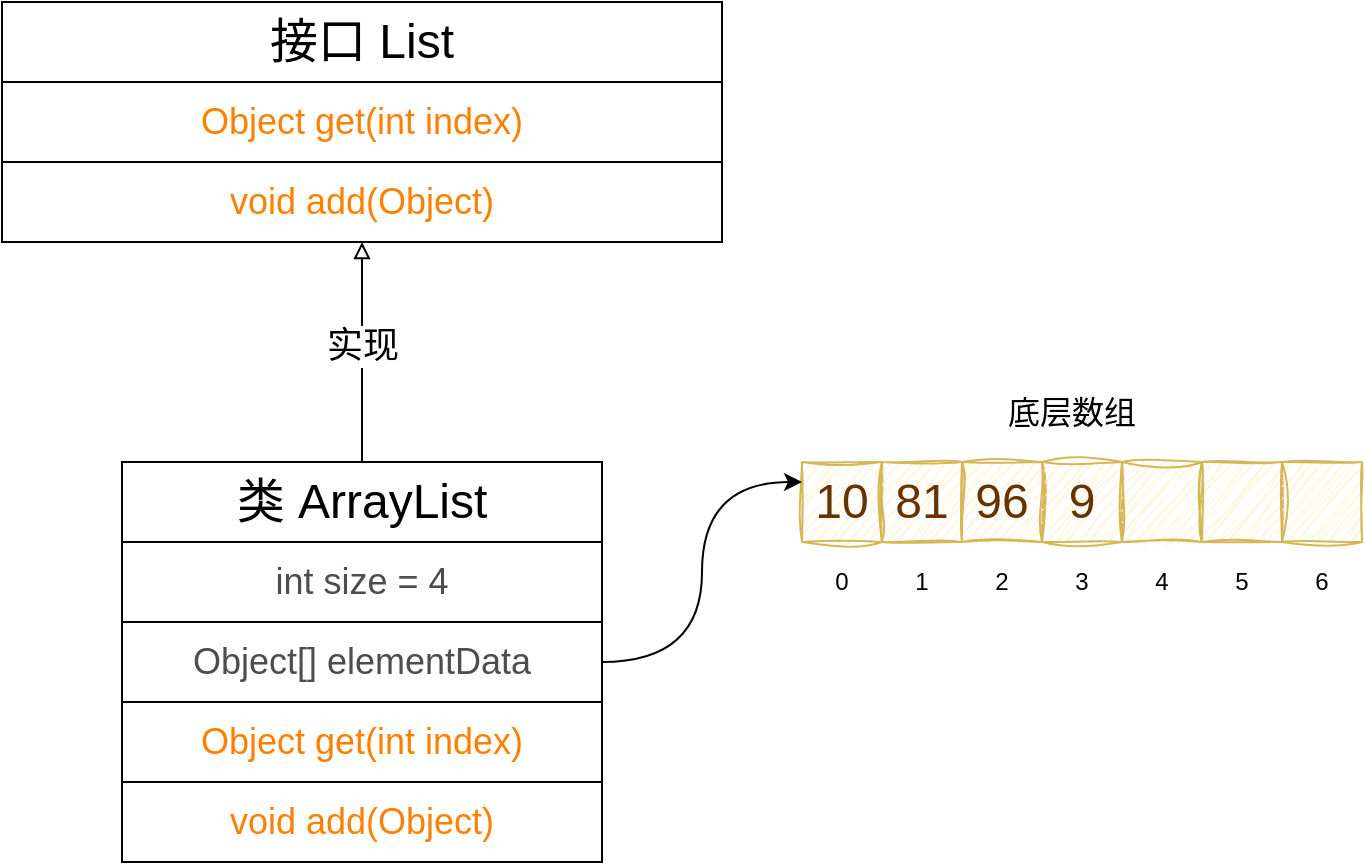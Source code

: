 <mxfile version="28.1.2">
  <diagram name="Page-1" id="97Q3bE4z9ELOOCjvSIZz">
    <mxGraphModel dx="1426" dy="859" grid="1" gridSize="10" guides="1" tooltips="1" connect="1" arrows="1" fold="1" page="1" pageScale="1" pageWidth="850" pageHeight="1100" math="0" shadow="0">
      <root>
        <mxCell id="0" />
        <mxCell id="1" parent="0" />
        <mxCell id="5jVs3YCB2MkBo97WY-wH-1" value="&lt;font style=&quot;color: rgb(102, 51, 0);&quot;&gt;10&lt;/font&gt;" style="whiteSpace=wrap;html=1;aspect=fixed;sketch=1;curveFitting=1;jiggle=2;fillColor=#fff2cc;strokeColor=#d6b656;fontSize=24;" parent="1" vertex="1">
          <mxGeometry x="600" y="280" width="40" height="40" as="geometry" />
        </mxCell>
        <mxCell id="5jVs3YCB2MkBo97WY-wH-2" value="&lt;font style=&quot;color: rgb(102, 51, 0);&quot;&gt;81&lt;/font&gt;" style="whiteSpace=wrap;html=1;aspect=fixed;sketch=1;curveFitting=1;jiggle=2;fillColor=#fff2cc;strokeColor=#d6b656;fontSize=24;" parent="1" vertex="1">
          <mxGeometry x="640" y="280" width="40" height="40" as="geometry" />
        </mxCell>
        <mxCell id="5jVs3YCB2MkBo97WY-wH-3" value="&lt;font style=&quot;color: rgb(102, 51, 0);&quot;&gt;96&lt;/font&gt;" style="whiteSpace=wrap;html=1;aspect=fixed;sketch=1;curveFitting=1;jiggle=2;fillColor=#fff2cc;strokeColor=#d6b656;fontSize=24;" parent="1" vertex="1">
          <mxGeometry x="680" y="280" width="40" height="40" as="geometry" />
        </mxCell>
        <mxCell id="5jVs3YCB2MkBo97WY-wH-4" value="&lt;font style=&quot;color: rgb(102, 51, 0);&quot;&gt;9&lt;/font&gt;" style="whiteSpace=wrap;html=1;aspect=fixed;sketch=1;curveFitting=1;jiggle=2;fillColor=#fff2cc;strokeColor=#d6b656;fontSize=24;" parent="1" vertex="1">
          <mxGeometry x="720" y="280" width="40" height="40" as="geometry" />
        </mxCell>
        <mxCell id="5jVs3YCB2MkBo97WY-wH-5" value="" style="whiteSpace=wrap;html=1;aspect=fixed;sketch=1;curveFitting=1;jiggle=2;fillColor=#fff2cc;strokeColor=#d6b656;" parent="1" vertex="1">
          <mxGeometry x="760" y="280" width="40" height="40" as="geometry" />
        </mxCell>
        <mxCell id="5jVs3YCB2MkBo97WY-wH-6" value="" style="whiteSpace=wrap;html=1;aspect=fixed;sketch=1;curveFitting=1;jiggle=2;fillColor=#fff2cc;strokeColor=#d6b656;" parent="1" vertex="1">
          <mxGeometry x="800" y="280" width="40" height="40" as="geometry" />
        </mxCell>
        <mxCell id="5jVs3YCB2MkBo97WY-wH-7" value="" style="whiteSpace=wrap;html=1;aspect=fixed;sketch=1;curveFitting=1;jiggle=2;fillColor=#fff2cc;strokeColor=#d6b656;" parent="1" vertex="1">
          <mxGeometry x="840" y="280" width="40" height="40" as="geometry" />
        </mxCell>
        <mxCell id="5jVs3YCB2MkBo97WY-wH-8" value="1" style="text;html=1;align=center;verticalAlign=middle;whiteSpace=wrap;rounded=0;" parent="1" vertex="1">
          <mxGeometry x="640" y="320" width="40" height="40" as="geometry" />
        </mxCell>
        <mxCell id="5jVs3YCB2MkBo97WY-wH-9" value="0" style="text;html=1;align=center;verticalAlign=middle;whiteSpace=wrap;rounded=0;" parent="1" vertex="1">
          <mxGeometry x="600" y="320" width="40" height="40" as="geometry" />
        </mxCell>
        <mxCell id="5jVs3YCB2MkBo97WY-wH-10" value="3" style="text;html=1;align=center;verticalAlign=middle;whiteSpace=wrap;rounded=0;" parent="1" vertex="1">
          <mxGeometry x="720" y="320" width="40" height="40" as="geometry" />
        </mxCell>
        <mxCell id="5jVs3YCB2MkBo97WY-wH-11" value="2" style="text;html=1;align=center;verticalAlign=middle;whiteSpace=wrap;rounded=0;" parent="1" vertex="1">
          <mxGeometry x="680" y="320" width="40" height="40" as="geometry" />
        </mxCell>
        <mxCell id="5jVs3YCB2MkBo97WY-wH-12" value="5" style="text;html=1;align=center;verticalAlign=middle;whiteSpace=wrap;rounded=0;" parent="1" vertex="1">
          <mxGeometry x="800" y="320" width="40" height="40" as="geometry" />
        </mxCell>
        <mxCell id="5jVs3YCB2MkBo97WY-wH-13" value="4" style="text;html=1;align=center;verticalAlign=middle;whiteSpace=wrap;rounded=0;" parent="1" vertex="1">
          <mxGeometry x="760" y="320" width="40" height="40" as="geometry" />
        </mxCell>
        <mxCell id="5jVs3YCB2MkBo97WY-wH-14" value="6" style="text;html=1;align=center;verticalAlign=middle;whiteSpace=wrap;rounded=0;" parent="1" vertex="1">
          <mxGeometry x="840" y="320" width="40" height="40" as="geometry" />
        </mxCell>
        <mxCell id="5jVs3YCB2MkBo97WY-wH-15" value="&lt;font style=&quot;font-size: 16px;&quot;&gt;底层数组&lt;/font&gt;" style="text;html=1;align=center;verticalAlign=middle;whiteSpace=wrap;rounded=0;" parent="1" vertex="1">
          <mxGeometry x="690" y="240" width="90" height="30" as="geometry" />
        </mxCell>
        <mxCell id="5jVs3YCB2MkBo97WY-wH-16" value="" style="rounded=0;whiteSpace=wrap;html=1;fillColor=none;movable=1;resizable=1;rotatable=1;deletable=1;editable=1;locked=0;connectable=1;" parent="1" vertex="1">
          <mxGeometry x="260" y="280" width="240" height="80" as="geometry" />
        </mxCell>
        <mxCell id="_Dnlyune0ulditVZsDrz-1" value="&lt;font style=&quot;font-size: 18px; color: rgb(77, 77, 77);&quot;&gt;int size = 4&lt;/font&gt;" style="rounded=0;whiteSpace=wrap;html=1;" vertex="1" parent="1">
          <mxGeometry x="260" y="320" width="240" height="40" as="geometry" />
        </mxCell>
        <mxCell id="_Dnlyune0ulditVZsDrz-2" value="&lt;font style=&quot;font-size: 24px;&quot;&gt;类&amp;nbsp;&lt;/font&gt;&lt;span style=&quot;font-size: 24px; background-color: transparent; color: light-dark(rgb(0, 0, 0), rgb(255, 255, 255));&quot;&gt;ArrayList&lt;/span&gt;" style="rounded=0;whiteSpace=wrap;html=1;" vertex="1" parent="1">
          <mxGeometry x="260" y="280" width="240" height="40" as="geometry" />
        </mxCell>
        <mxCell id="_Dnlyune0ulditVZsDrz-8" style="edgeStyle=orthogonalEdgeStyle;curved=1;rounded=0;orthogonalLoop=1;jettySize=auto;html=1;exitX=1;exitY=0.5;exitDx=0;exitDy=0;entryX=0;entryY=0.25;entryDx=0;entryDy=0;" edge="1" parent="1" source="_Dnlyune0ulditVZsDrz-7" target="5jVs3YCB2MkBo97WY-wH-1">
          <mxGeometry relative="1" as="geometry" />
        </mxCell>
        <mxCell id="_Dnlyune0ulditVZsDrz-7" value="&lt;font style=&quot;font-size: 18px; color: rgb(77, 77, 77);&quot;&gt;Object[] elementData&lt;/font&gt;" style="rounded=0;whiteSpace=wrap;html=1;" vertex="1" parent="1">
          <mxGeometry x="260" y="360" width="240" height="40" as="geometry" />
        </mxCell>
        <mxCell id="_Dnlyune0ulditVZsDrz-9" value="&lt;font style=&quot;font-size: 24px;&quot;&gt;接口 List&lt;/font&gt;" style="rounded=0;whiteSpace=wrap;html=1;" vertex="1" parent="1">
          <mxGeometry x="200" y="50" width="360" height="40" as="geometry" />
        </mxCell>
        <mxCell id="_Dnlyune0ulditVZsDrz-10" value="&lt;font style=&quot;font-size: 18px;&quot;&gt;Object get(int index)&lt;/font&gt;" style="rounded=0;whiteSpace=wrap;html=1;fontColor=#FF8000;" vertex="1" parent="1">
          <mxGeometry x="200" y="90" width="360" height="40" as="geometry" />
        </mxCell>
        <mxCell id="_Dnlyune0ulditVZsDrz-11" value="&lt;font style=&quot;font-size: 18px;&quot;&gt;void add(Object)&lt;/font&gt;" style="rounded=0;whiteSpace=wrap;html=1;fontColor=#FF8000;" vertex="1" parent="1">
          <mxGeometry x="200" y="130" width="360" height="40" as="geometry" />
        </mxCell>
        <mxCell id="_Dnlyune0ulditVZsDrz-12" value="" style="endArrow=block;html=1;rounded=0;exitX=0.5;exitY=0;exitDx=0;exitDy=0;endFill=0;" edge="1" parent="1" source="_Dnlyune0ulditVZsDrz-2" target="_Dnlyune0ulditVZsDrz-11">
          <mxGeometry width="50" height="50" relative="1" as="geometry">
            <mxPoint x="410" y="330" as="sourcePoint" />
            <mxPoint x="410" y="210" as="targetPoint" />
          </mxGeometry>
        </mxCell>
        <mxCell id="_Dnlyune0ulditVZsDrz-13" value="&lt;font style=&quot;font-size: 18px;&quot;&gt;实现&lt;/font&gt;" style="edgeLabel;html=1;align=center;verticalAlign=middle;resizable=0;points=[];" vertex="1" connectable="0" parent="_Dnlyune0ulditVZsDrz-12">
          <mxGeometry x="0.067" relative="1" as="geometry">
            <mxPoint as="offset" />
          </mxGeometry>
        </mxCell>
        <mxCell id="_Dnlyune0ulditVZsDrz-16" value="&lt;font style=&quot;font-size: 18px;&quot;&gt;Object get(int index)&lt;/font&gt;" style="rounded=0;whiteSpace=wrap;html=1;fontColor=#FF8000;" vertex="1" parent="1">
          <mxGeometry x="260" y="400" width="240" height="40" as="geometry" />
        </mxCell>
        <mxCell id="_Dnlyune0ulditVZsDrz-17" value="&lt;font style=&quot;font-size: 18px;&quot;&gt;void add(Object)&lt;/font&gt;" style="rounded=0;whiteSpace=wrap;html=1;fontColor=#FF8000;" vertex="1" parent="1">
          <mxGeometry x="260" y="440" width="240" height="40" as="geometry" />
        </mxCell>
      </root>
    </mxGraphModel>
  </diagram>
</mxfile>
